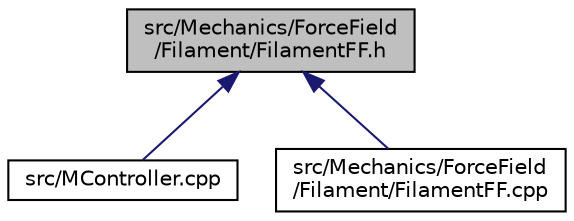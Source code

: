 digraph "src/Mechanics/ForceField/Filament/FilamentFF.h"
{
 // INTERACTIVE_SVG=YES
  edge [fontname="Helvetica",fontsize="10",labelfontname="Helvetica",labelfontsize="10"];
  node [fontname="Helvetica",fontsize="10",shape=record];
  Node13 [label="src/Mechanics/ForceField\l/Filament/FilamentFF.h",height=0.2,width=0.4,color="black", fillcolor="grey75", style="filled", fontcolor="black"];
  Node13 -> Node14 [dir="back",color="midnightblue",fontsize="10",style="solid",fontname="Helvetica"];
  Node14 [label="src/MController.cpp",height=0.2,width=0.4,color="black", fillcolor="white", style="filled",URL="$MController_8cpp.html"];
  Node13 -> Node15 [dir="back",color="midnightblue",fontsize="10",style="solid",fontname="Helvetica"];
  Node15 [label="src/Mechanics/ForceField\l/Filament/FilamentFF.cpp",height=0.2,width=0.4,color="black", fillcolor="white", style="filled",URL="$FilamentFF_8cpp.html"];
}
